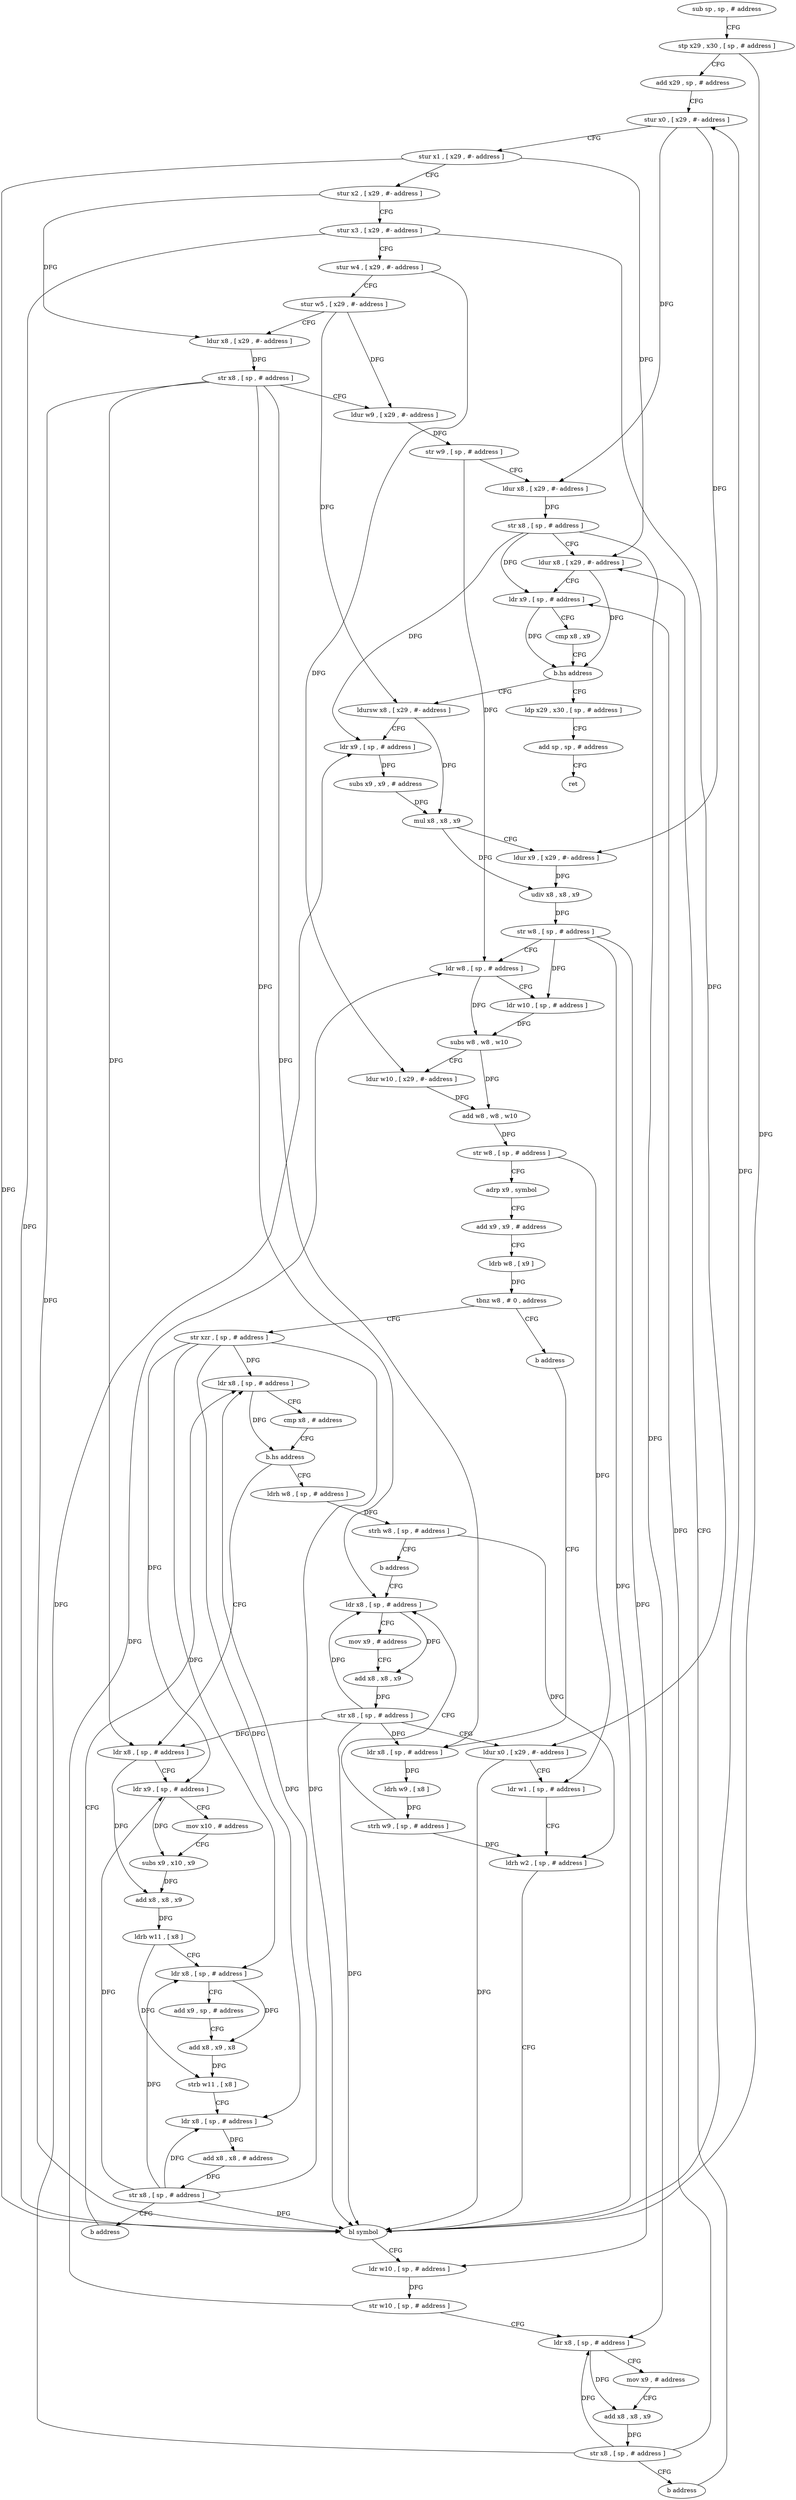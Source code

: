 digraph "func" {
"4215860" [label = "sub sp , sp , # address" ]
"4215864" [label = "stp x29 , x30 , [ sp , # address ]" ]
"4215868" [label = "add x29 , sp , # address" ]
"4215872" [label = "stur x0 , [ x29 , #- address ]" ]
"4215876" [label = "stur x1 , [ x29 , #- address ]" ]
"4215880" [label = "stur x2 , [ x29 , #- address ]" ]
"4215884" [label = "stur x3 , [ x29 , #- address ]" ]
"4215888" [label = "stur w4 , [ x29 , #- address ]" ]
"4215892" [label = "stur w5 , [ x29 , #- address ]" ]
"4215896" [label = "ldur x8 , [ x29 , #- address ]" ]
"4215900" [label = "str x8 , [ sp , # address ]" ]
"4215904" [label = "ldur w9 , [ x29 , #- address ]" ]
"4215908" [label = "str w9 , [ sp , # address ]" ]
"4215912" [label = "ldur x8 , [ x29 , #- address ]" ]
"4215916" [label = "str x8 , [ sp , # address ]" ]
"4215920" [label = "ldur x8 , [ x29 , #- address ]" ]
"4216164" [label = "ldp x29 , x30 , [ sp , # address ]" ]
"4216168" [label = "add sp , sp , # address" ]
"4216172" [label = "ret" ]
"4215936" [label = "ldursw x8 , [ x29 , #- address ]" ]
"4215940" [label = "ldr x9 , [ sp , # address ]" ]
"4215944" [label = "subs x9 , x9 , # address" ]
"4215948" [label = "mul x8 , x8 , x9" ]
"4215952" [label = "ldur x9 , [ x29 , #- address ]" ]
"4215956" [label = "udiv x8 , x8 , x9" ]
"4215960" [label = "str w8 , [ sp , # address ]" ]
"4215964" [label = "ldr w8 , [ sp , # address ]" ]
"4215968" [label = "ldr w10 , [ sp , # address ]" ]
"4215972" [label = "subs w8 , w8 , w10" ]
"4215976" [label = "ldur w10 , [ x29 , #- address ]" ]
"4215980" [label = "add w8 , w8 , w10" ]
"4215984" [label = "str w8 , [ sp , # address ]" ]
"4215988" [label = "adrp x9 , symbol" ]
"4215992" [label = "add x9 , x9 , # address" ]
"4215996" [label = "ldrb w8 , [ x9 ]" ]
"4216000" [label = "tbnz w8 , # 0 , address" ]
"4216008" [label = "str xzr , [ sp , # address ]" ]
"4216004" [label = "b address" ]
"4216012" [label = "ldr x8 , [ sp , # address ]" ]
"4216092" [label = "ldr x8 , [ sp , # address ]" ]
"4216080" [label = "ldrh w8 , [ sp , # address ]" ]
"4216084" [label = "strh w8 , [ sp , # address ]" ]
"4216088" [label = "b address" ]
"4216104" [label = "ldr x8 , [ sp , # address ]" ]
"4216024" [label = "ldr x8 , [ sp , # address ]" ]
"4216028" [label = "ldr x9 , [ sp , # address ]" ]
"4216032" [label = "mov x10 , # address" ]
"4216036" [label = "subs x9 , x10 , x9" ]
"4216040" [label = "add x8 , x8 , x9" ]
"4216044" [label = "ldrb w11 , [ x8 ]" ]
"4216048" [label = "ldr x8 , [ sp , # address ]" ]
"4216052" [label = "add x9 , sp , # address" ]
"4216056" [label = "add x8 , x9 , x8" ]
"4216060" [label = "strb w11 , [ x8 ]" ]
"4216064" [label = "ldr x8 , [ sp , # address ]" ]
"4216068" [label = "add x8 , x8 , # address" ]
"4216072" [label = "str x8 , [ sp , # address ]" ]
"4216076" [label = "b address" ]
"4216096" [label = "ldrh w9 , [ x8 ]" ]
"4216100" [label = "strh w9 , [ sp , # address ]" ]
"4216108" [label = "mov x9 , # address" ]
"4216112" [label = "add x8 , x8 , x9" ]
"4216116" [label = "str x8 , [ sp , # address ]" ]
"4216120" [label = "ldur x0 , [ x29 , #- address ]" ]
"4216124" [label = "ldr w1 , [ sp , # address ]" ]
"4216128" [label = "ldrh w2 , [ sp , # address ]" ]
"4216132" [label = "bl symbol" ]
"4216136" [label = "ldr w10 , [ sp , # address ]" ]
"4216140" [label = "str w10 , [ sp , # address ]" ]
"4216144" [label = "ldr x8 , [ sp , # address ]" ]
"4216148" [label = "mov x9 , # address" ]
"4216152" [label = "add x8 , x8 , x9" ]
"4216156" [label = "str x8 , [ sp , # address ]" ]
"4216160" [label = "b address" ]
"4216016" [label = "cmp x8 , # address" ]
"4216020" [label = "b.hs address" ]
"4215924" [label = "ldr x9 , [ sp , # address ]" ]
"4215928" [label = "cmp x8 , x9" ]
"4215932" [label = "b.hs address" ]
"4215860" -> "4215864" [ label = "CFG" ]
"4215864" -> "4215868" [ label = "CFG" ]
"4215864" -> "4216132" [ label = "DFG" ]
"4215868" -> "4215872" [ label = "CFG" ]
"4215872" -> "4215876" [ label = "CFG" ]
"4215872" -> "4215912" [ label = "DFG" ]
"4215872" -> "4215952" [ label = "DFG" ]
"4215876" -> "4215880" [ label = "CFG" ]
"4215876" -> "4215920" [ label = "DFG" ]
"4215876" -> "4216132" [ label = "DFG" ]
"4215880" -> "4215884" [ label = "CFG" ]
"4215880" -> "4215896" [ label = "DFG" ]
"4215884" -> "4215888" [ label = "CFG" ]
"4215884" -> "4216120" [ label = "DFG" ]
"4215884" -> "4216132" [ label = "DFG" ]
"4215888" -> "4215892" [ label = "CFG" ]
"4215888" -> "4215976" [ label = "DFG" ]
"4215892" -> "4215896" [ label = "CFG" ]
"4215892" -> "4215904" [ label = "DFG" ]
"4215892" -> "4215936" [ label = "DFG" ]
"4215896" -> "4215900" [ label = "DFG" ]
"4215900" -> "4215904" [ label = "CFG" ]
"4215900" -> "4216092" [ label = "DFG" ]
"4215900" -> "4216024" [ label = "DFG" ]
"4215900" -> "4216104" [ label = "DFG" ]
"4215900" -> "4216132" [ label = "DFG" ]
"4215904" -> "4215908" [ label = "DFG" ]
"4215908" -> "4215912" [ label = "CFG" ]
"4215908" -> "4215964" [ label = "DFG" ]
"4215912" -> "4215916" [ label = "DFG" ]
"4215916" -> "4215920" [ label = "CFG" ]
"4215916" -> "4215924" [ label = "DFG" ]
"4215916" -> "4215940" [ label = "DFG" ]
"4215916" -> "4216144" [ label = "DFG" ]
"4215920" -> "4215924" [ label = "CFG" ]
"4215920" -> "4215932" [ label = "DFG" ]
"4216164" -> "4216168" [ label = "CFG" ]
"4216168" -> "4216172" [ label = "CFG" ]
"4215936" -> "4215940" [ label = "CFG" ]
"4215936" -> "4215948" [ label = "DFG" ]
"4215940" -> "4215944" [ label = "DFG" ]
"4215944" -> "4215948" [ label = "DFG" ]
"4215948" -> "4215952" [ label = "CFG" ]
"4215948" -> "4215956" [ label = "DFG" ]
"4215952" -> "4215956" [ label = "DFG" ]
"4215956" -> "4215960" [ label = "DFG" ]
"4215960" -> "4215964" [ label = "CFG" ]
"4215960" -> "4215968" [ label = "DFG" ]
"4215960" -> "4216132" [ label = "DFG" ]
"4215960" -> "4216136" [ label = "DFG" ]
"4215964" -> "4215968" [ label = "CFG" ]
"4215964" -> "4215972" [ label = "DFG" ]
"4215968" -> "4215972" [ label = "DFG" ]
"4215972" -> "4215976" [ label = "CFG" ]
"4215972" -> "4215980" [ label = "DFG" ]
"4215976" -> "4215980" [ label = "DFG" ]
"4215980" -> "4215984" [ label = "DFG" ]
"4215984" -> "4215988" [ label = "CFG" ]
"4215984" -> "4216124" [ label = "DFG" ]
"4215988" -> "4215992" [ label = "CFG" ]
"4215992" -> "4215996" [ label = "CFG" ]
"4215996" -> "4216000" [ label = "DFG" ]
"4216000" -> "4216008" [ label = "CFG" ]
"4216000" -> "4216004" [ label = "CFG" ]
"4216008" -> "4216012" [ label = "DFG" ]
"4216008" -> "4216028" [ label = "DFG" ]
"4216008" -> "4216048" [ label = "DFG" ]
"4216008" -> "4216064" [ label = "DFG" ]
"4216008" -> "4216132" [ label = "DFG" ]
"4216004" -> "4216092" [ label = "CFG" ]
"4216012" -> "4216016" [ label = "CFG" ]
"4216012" -> "4216020" [ label = "DFG" ]
"4216092" -> "4216096" [ label = "DFG" ]
"4216080" -> "4216084" [ label = "DFG" ]
"4216084" -> "4216088" [ label = "CFG" ]
"4216084" -> "4216128" [ label = "DFG" ]
"4216088" -> "4216104" [ label = "CFG" ]
"4216104" -> "4216108" [ label = "CFG" ]
"4216104" -> "4216112" [ label = "DFG" ]
"4216024" -> "4216028" [ label = "CFG" ]
"4216024" -> "4216040" [ label = "DFG" ]
"4216028" -> "4216032" [ label = "CFG" ]
"4216028" -> "4216036" [ label = "DFG" ]
"4216032" -> "4216036" [ label = "CFG" ]
"4216036" -> "4216040" [ label = "DFG" ]
"4216040" -> "4216044" [ label = "DFG" ]
"4216044" -> "4216048" [ label = "CFG" ]
"4216044" -> "4216060" [ label = "DFG" ]
"4216048" -> "4216052" [ label = "CFG" ]
"4216048" -> "4216056" [ label = "DFG" ]
"4216052" -> "4216056" [ label = "CFG" ]
"4216056" -> "4216060" [ label = "DFG" ]
"4216060" -> "4216064" [ label = "CFG" ]
"4216064" -> "4216068" [ label = "DFG" ]
"4216068" -> "4216072" [ label = "DFG" ]
"4216072" -> "4216076" [ label = "CFG" ]
"4216072" -> "4216012" [ label = "DFG" ]
"4216072" -> "4216028" [ label = "DFG" ]
"4216072" -> "4216048" [ label = "DFG" ]
"4216072" -> "4216064" [ label = "DFG" ]
"4216072" -> "4216132" [ label = "DFG" ]
"4216076" -> "4216012" [ label = "CFG" ]
"4216096" -> "4216100" [ label = "DFG" ]
"4216100" -> "4216104" [ label = "CFG" ]
"4216100" -> "4216128" [ label = "DFG" ]
"4216108" -> "4216112" [ label = "CFG" ]
"4216112" -> "4216116" [ label = "DFG" ]
"4216116" -> "4216120" [ label = "CFG" ]
"4216116" -> "4216092" [ label = "DFG" ]
"4216116" -> "4216024" [ label = "DFG" ]
"4216116" -> "4216104" [ label = "DFG" ]
"4216116" -> "4216132" [ label = "DFG" ]
"4216120" -> "4216124" [ label = "CFG" ]
"4216120" -> "4216132" [ label = "DFG" ]
"4216124" -> "4216128" [ label = "CFG" ]
"4216128" -> "4216132" [ label = "CFG" ]
"4216132" -> "4216136" [ label = "CFG" ]
"4216132" -> "4215872" [ label = "DFG" ]
"4216136" -> "4216140" [ label = "DFG" ]
"4216140" -> "4216144" [ label = "CFG" ]
"4216140" -> "4215964" [ label = "DFG" ]
"4216144" -> "4216148" [ label = "CFG" ]
"4216144" -> "4216152" [ label = "DFG" ]
"4216148" -> "4216152" [ label = "CFG" ]
"4216152" -> "4216156" [ label = "DFG" ]
"4216156" -> "4216160" [ label = "CFG" ]
"4216156" -> "4215924" [ label = "DFG" ]
"4216156" -> "4215940" [ label = "DFG" ]
"4216156" -> "4216144" [ label = "DFG" ]
"4216160" -> "4215920" [ label = "CFG" ]
"4216016" -> "4216020" [ label = "CFG" ]
"4216020" -> "4216080" [ label = "CFG" ]
"4216020" -> "4216024" [ label = "CFG" ]
"4215924" -> "4215928" [ label = "CFG" ]
"4215924" -> "4215932" [ label = "DFG" ]
"4215928" -> "4215932" [ label = "CFG" ]
"4215932" -> "4216164" [ label = "CFG" ]
"4215932" -> "4215936" [ label = "CFG" ]
}
